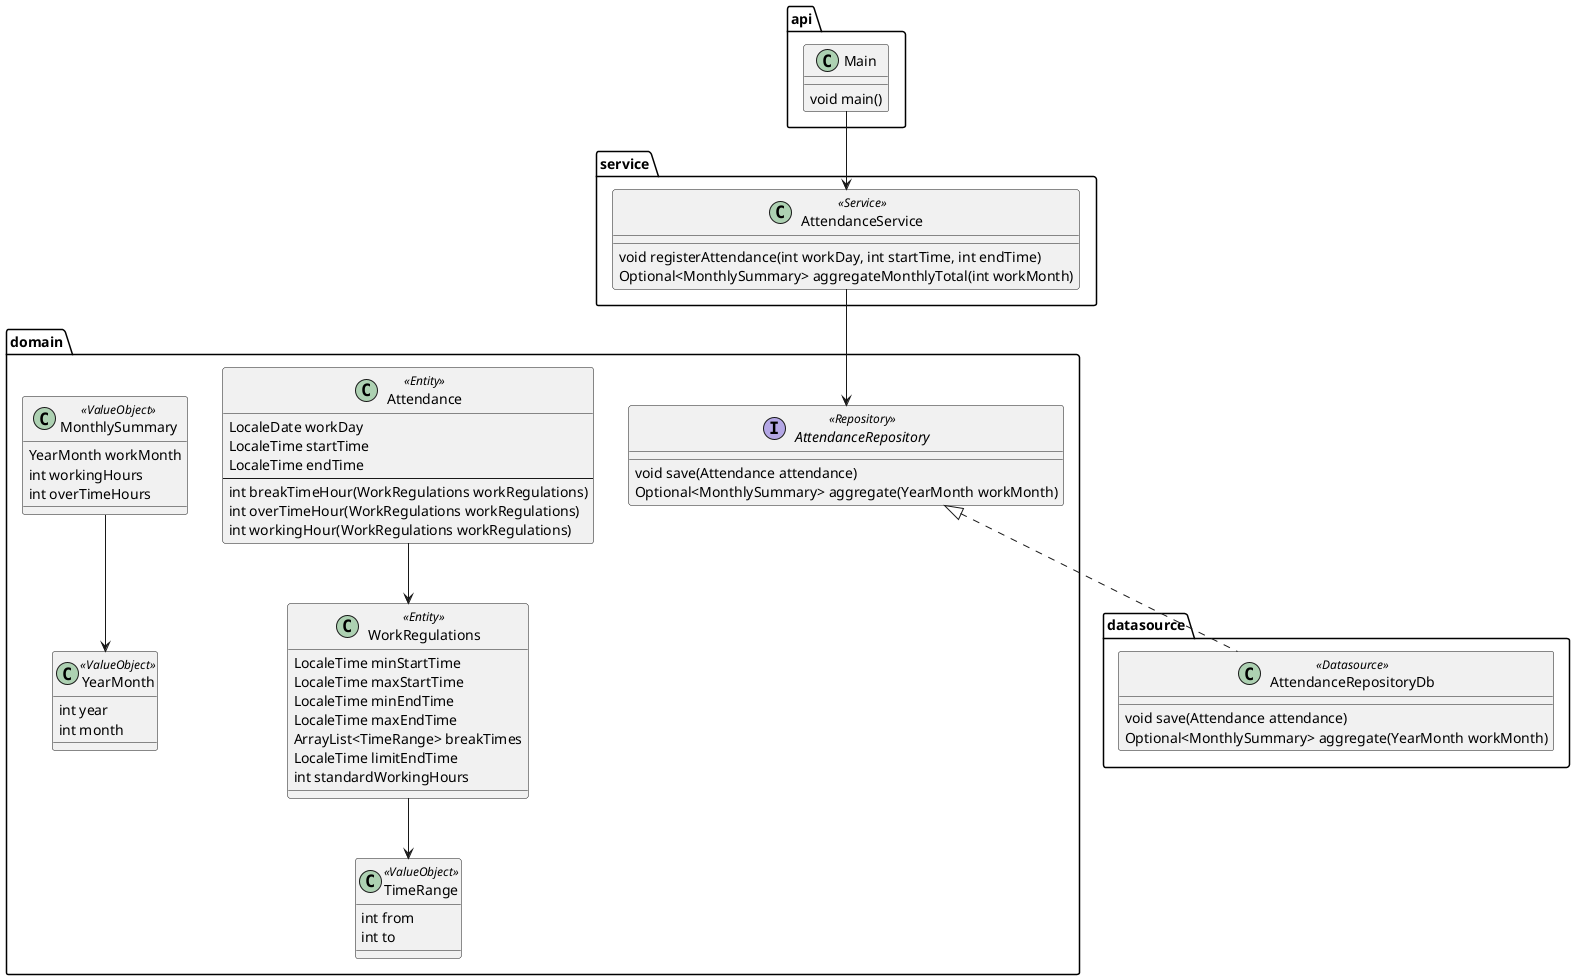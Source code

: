 @startuml

package api {
    class Main {
        void main()
    }
}

package service {
    class AttendanceService <<Service>> {
        void registerAttendance(int workDay, int startTime, int endTime)
        Optional<MonthlySummary> aggregateMonthlyTotal(int workMonth)
    }
}

package datasource {
    class AttendanceRepositoryDb <<Datasource>> {
        void save(Attendance attendance)
        Optional<MonthlySummary> aggregate(YearMonth workMonth)
    }
}

package domain {
    class Attendance <<Entity>>{
        LocaleDate workDay
        LocaleTime startTime
        LocaleTime endTime
        --
        int breakTimeHour(WorkRegulations workRegulations)
        int overTimeHour(WorkRegulations workRegulations)
        int workingHour(WorkRegulations workRegulations)
    }

    class WorkRegulations <<Entity>> {
        LocaleTime minStartTime
        LocaleTime maxStartTime
        LocaleTime minEndTime
        LocaleTime maxEndTime
        ArrayList<TimeRange> breakTimes
        LocaleTime limitEndTime
        int standardWorkingHours
    }

    class TimeRange <<ValueObject>> {
        int from
        int to
    }

    class MonthlySummary <<ValueObject>> {
        YearMonth workMonth
        int workingHours
        int overTimeHours
    }

    class YearMonth <<ValueObject>> {
        int year
        int month
    }

    interface AttendanceRepository <<Repository>> {
        void save(Attendance attendance)
        Optional<MonthlySummary> aggregate(YearMonth workMonth)
    }
}

Main --> AttendanceService
AttendanceService --> AttendanceRepository
AttendanceRepository <|.. AttendanceRepositoryDb
WorkRegulations --> TimeRange
MonthlySummary --> YearMonth
Attendance --> WorkRegulations

@enduml